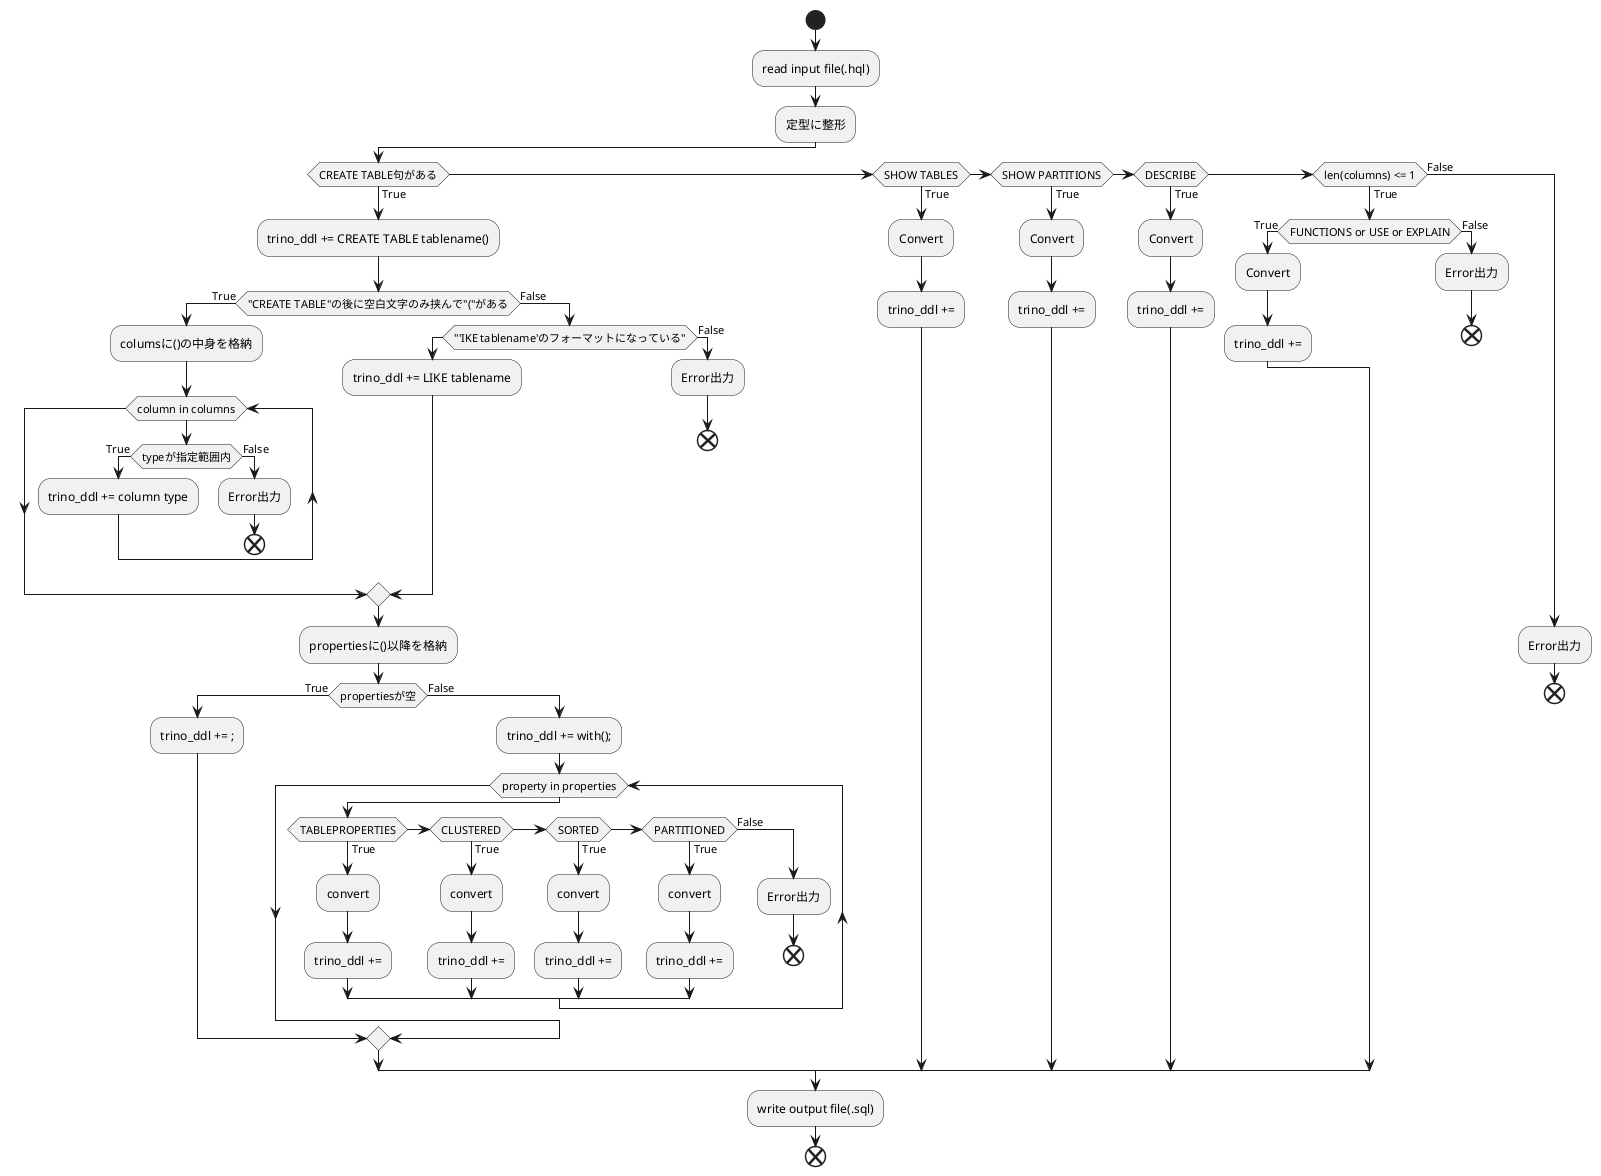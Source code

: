 @startuml name
start
    :read input file(.hql);
    :定型に整形;
    if (CREATE TABLE句がある) then (True)

        :trino_ddl += CREATE TABLE tablename();
        if ("CREATE TABLE"の後に空白文字のみ挟んで"("がある) then (True)
            :columsに()の中身を格納;

            while (column in columns)

                if (typeが指定範囲内) then (True)
                    :trino_ddl += column type; 
                else (False)
                    :Error出力;
                    end
                endif  

            endwhile

        else (False)
            if ("'IKE tablename'のフォーマットになっている")
                :trino_ddl += LIKE tablename;
            else (False)
                :Error出力;
                end
            endif
        endif

        :propertiesに()以降を格納;

        if (propertiesが空) then (True)
            :trino_ddl += ;;

        else (False)

            :trino_ddl += with();;

            while (property in properties)

                if (TABLEPROPERTIES) then (True)
                    :convert;
                    :trino_ddl +=;
                elseif (CLUSTERED) then (True)
                    :convert;
                    :trino_ddl +=;
                elseif (SORTED) then (True)
                    :convert;
                    :trino_ddl +=;
                elseif (PARTITIONED) then (True)
                    :convert;
                    :trino_ddl +=;
                else (False)
                    :Error出力;
                    end
                endif

            endwhile
        endif



    elseif (SHOW TABLES) then (True)
        :Convert;
        :trino_ddl +=;

    elseif (SHOW PARTITIONS) then (True)
        :Convert;
        :trino_ddl +=;

    elseif (DESCRIBE) then (True)
        :Convert;
        :trino_ddl +=;

    elseif (len(columns) <= 1) then (True)
        if (FUNCTIONS or USE or EXPLAIN) then (True)
            :Convert;
            :trino_ddl +=;
        else (False)
            :Error出力;
        end
        endif

    else (False)
        :Error出力;
        end

    endif

    :write output file(.sql);


end
@enduml